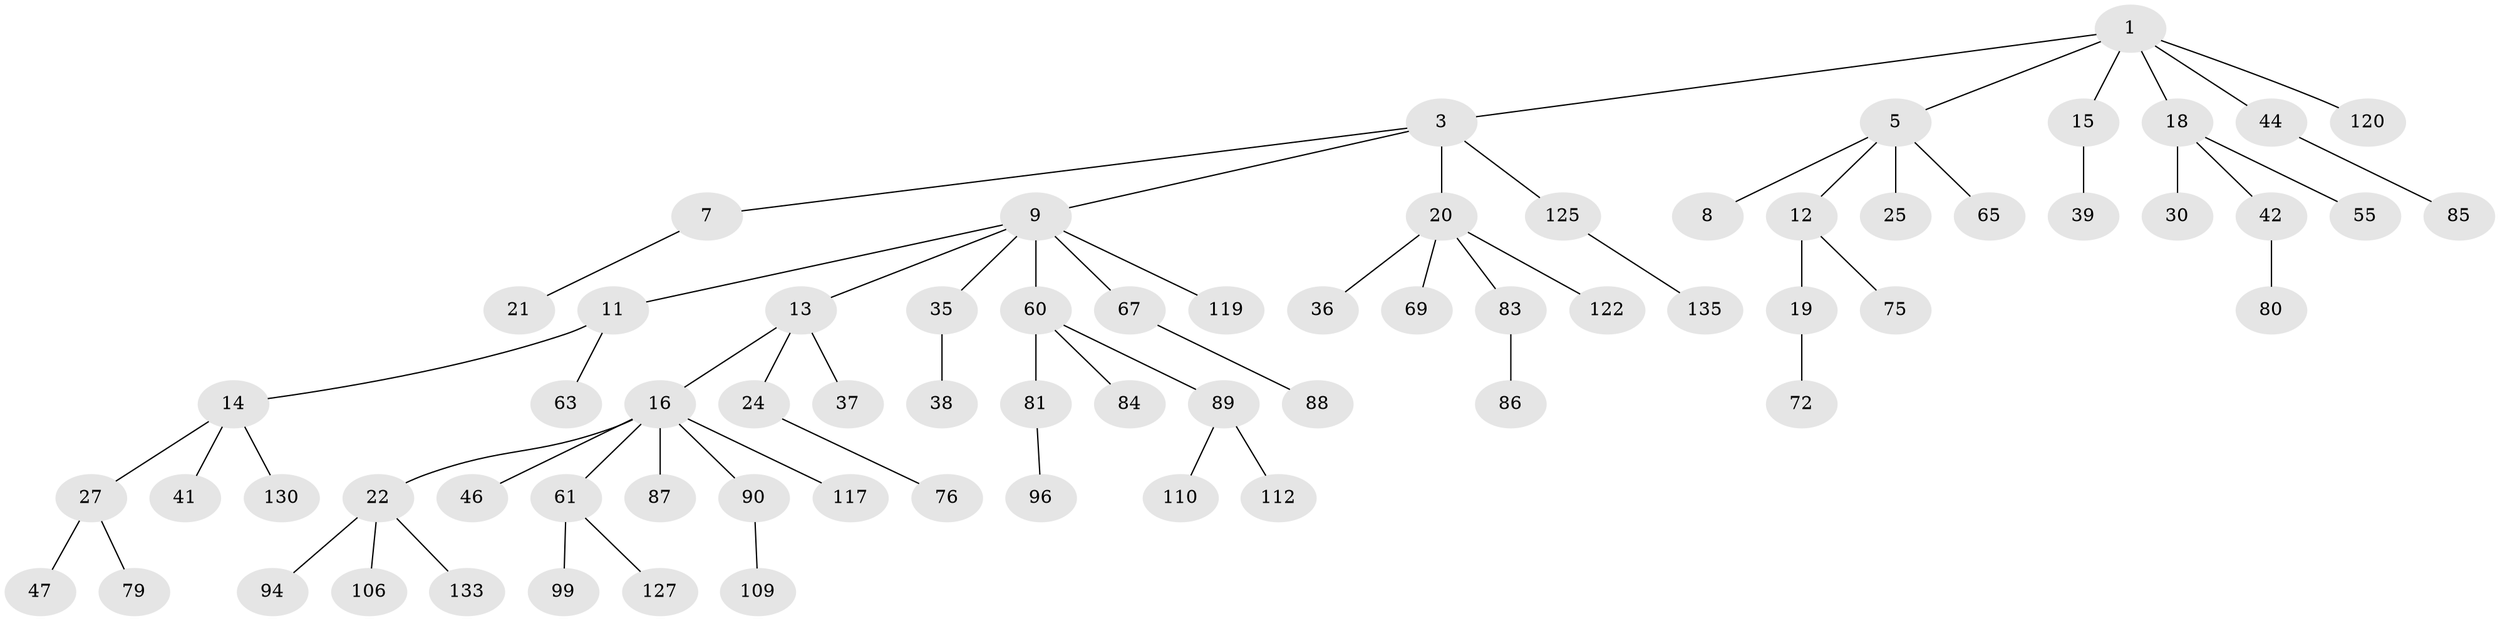 // original degree distribution, {5: 0.051470588235294115, 4: 0.09558823529411764, 3: 0.0661764705882353, 2: 0.2426470588235294, 7: 0.007352941176470588, 1: 0.5220588235294118, 6: 0.014705882352941176}
// Generated by graph-tools (version 1.1) at 2025/15/03/09/25 04:15:36]
// undirected, 68 vertices, 67 edges
graph export_dot {
graph [start="1"]
  node [color=gray90,style=filled];
  1 [super="+2+82+10+17"];
  3 [super="+4"];
  5 [super="+6+23+68+31"];
  7;
  8 [super="+53"];
  9 [super="+32"];
  11 [super="+33+103"];
  12 [super="+116+26"];
  13;
  14;
  15;
  16 [super="+34"];
  18;
  19;
  20 [super="+58+104+48+49"];
  21;
  22 [super="+70"];
  24 [super="+29"];
  25 [super="+118"];
  27 [super="+113+28+56+43+40"];
  30 [super="+93"];
  35;
  36;
  37 [super="+64"];
  38 [super="+100"];
  39;
  41;
  42 [super="+92+91"];
  44 [super="+78+98"];
  46 [super="+57+54"];
  47 [super="+114"];
  55 [super="+77"];
  60 [super="+71"];
  61;
  63;
  65;
  67;
  69;
  72;
  75;
  76;
  79;
  80 [super="+107+101+105+115"];
  81 [super="+121"];
  83;
  84;
  85;
  86;
  87;
  88 [super="+136"];
  89;
  90;
  94;
  96;
  99 [super="+111"];
  106;
  109;
  110;
  112;
  117;
  119;
  120;
  122;
  125 [super="+128"];
  127;
  130;
  133;
  135;
  1 -- 15;
  1 -- 3;
  1 -- 44;
  1 -- 5;
  1 -- 120;
  1 -- 18;
  3 -- 7;
  3 -- 9;
  3 -- 20;
  3 -- 125;
  5 -- 8;
  5 -- 12;
  5 -- 65;
  5 -- 25;
  7 -- 21;
  9 -- 11;
  9 -- 13;
  9 -- 60;
  9 -- 67;
  9 -- 119;
  9 -- 35;
  11 -- 14;
  11 -- 63;
  12 -- 19;
  12 -- 75;
  13 -- 16;
  13 -- 24;
  13 -- 37;
  14 -- 27;
  14 -- 41;
  14 -- 130;
  15 -- 39;
  16 -- 22;
  16 -- 46;
  16 -- 117;
  16 -- 90;
  16 -- 61;
  16 -- 87;
  18 -- 30;
  18 -- 42;
  18 -- 55;
  19 -- 72;
  20 -- 36;
  20 -- 122;
  20 -- 83;
  20 -- 69;
  22 -- 133;
  22 -- 94;
  22 -- 106;
  24 -- 76;
  27 -- 47;
  27 -- 79;
  35 -- 38;
  42 -- 80;
  44 -- 85;
  60 -- 81;
  60 -- 89;
  60 -- 84;
  61 -- 99;
  61 -- 127;
  67 -- 88;
  81 -- 96;
  83 -- 86;
  89 -- 110;
  89 -- 112;
  90 -- 109;
  125 -- 135;
}

